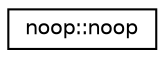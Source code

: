 digraph "Graphical Class Hierarchy"
{
  edge [fontname="Helvetica",fontsize="10",labelfontname="Helvetica",labelfontsize="10"];
  node [fontname="Helvetica",fontsize="10",shape=record];
  rankdir="LR";
  Node0 [label="noop::noop",height=0.2,width=0.4,color="black", fillcolor="white", style="filled",URL="$classnoop_1_1noop.html"];
}
